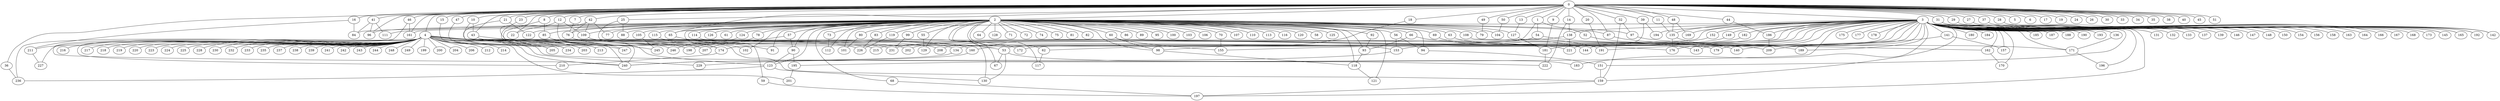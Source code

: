 
graph graphname {
    0 -- 1
0 -- 2
0 -- 3
0 -- 4
0 -- 5
0 -- 6
0 -- 7
0 -- 8
0 -- 9
0 -- 10
0 -- 11
0 -- 12
0 -- 13
0 -- 14
0 -- 15
0 -- 16
0 -- 17
0 -- 18
0 -- 19
0 -- 20
0 -- 21
0 -- 22
0 -- 23
0 -- 24
0 -- 25
0 -- 26
0 -- 27
0 -- 28
0 -- 29
0 -- 30
0 -- 31
0 -- 32
0 -- 33
0 -- 34
0 -- 35
0 -- 36
0 -- 37
0 -- 38
0 -- 39
0 -- 40
0 -- 41
0 -- 42
0 -- 43
0 -- 44
0 -- 45
0 -- 46
0 -- 47
0 -- 48
0 -- 49
0 -- 50
0 -- 51
0 -- 87
0 -- 96
0 -- 65
0 -- 161
1 -- 52
1 -- 53
1 -- 54
2 -- 128
2 -- 130
2 -- 129
2 -- 55
2 -- 56
2 -- 57
2 -- 58
2 -- 59
2 -- 60
2 -- 61
2 -- 62
2 -- 63
2 -- 64
2 -- 65
2 -- 66
2 -- 67
2 -- 68
2 -- 69
2 -- 70
2 -- 71
2 -- 72
2 -- 73
2 -- 74
2 -- 75
2 -- 76
2 -- 77
2 -- 78
2 -- 79
2 -- 80
2 -- 81
2 -- 82
2 -- 83
2 -- 84
2 -- 85
2 -- 86
2 -- 87
2 -- 88
2 -- 89
2 -- 90
2 -- 91
2 -- 92
2 -- 93
2 -- 94
2 -- 95
2 -- 96
2 -- 97
2 -- 98
2 -- 99
2 -- 100
2 -- 101
2 -- 102
2 -- 103
2 -- 104
2 -- 105
2 -- 106
2 -- 107
2 -- 108
2 -- 109
2 -- 110
2 -- 111
2 -- 112
2 -- 113
2 -- 114
2 -- 115
2 -- 116
2 -- 117
2 -- 118
2 -- 119
2 -- 120
2 -- 121
2 -- 122
2 -- 123
2 -- 124
2 -- 125
2 -- 126
2 -- 127
3 -- 131
3 -- 132
3 -- 133
3 -- 134
3 -- 135
3 -- 136
3 -- 137
3 -- 138
3 -- 139
3 -- 140
3 -- 141
3 -- 142
3 -- 143
3 -- 144
3 -- 145
3 -- 146
3 -- 147
3 -- 148
3 -- 149
3 -- 150
3 -- 151
3 -- 152
3 -- 153
3 -- 154
3 -- 155
3 -- 156
3 -- 157
3 -- 158
3 -- 159
3 -- 160
3 -- 161
3 -- 162
3 -- 163
3 -- 164
3 -- 165
3 -- 166
3 -- 167
3 -- 168
3 -- 169
3 -- 170
3 -- 171
3 -- 172
3 -- 173
3 -- 174
3 -- 175
3 -- 176
3 -- 177
3 -- 178
3 -- 179
3 -- 180
3 -- 181
3 -- 182
3 -- 183
3 -- 184
3 -- 185
3 -- 186
3 -- 187
3 -- 188
3 -- 189
3 -- 190
3 -- 191
3 -- 192
3 -- 193
3 -- 194
3 -- 195
3 -- 196
3 -- 197
4 -- 198
4 -- 199
4 -- 200
4 -- 201
4 -- 202
4 -- 203
4 -- 204
4 -- 205
4 -- 206
4 -- 207
4 -- 208
4 -- 209
4 -- 210
4 -- 211
4 -- 212
4 -- 213
4 -- 214
4 -- 215
4 -- 216
4 -- 217
4 -- 218
4 -- 219
4 -- 220
4 -- 221
4 -- 222
4 -- 223
4 -- 224
4 -- 225
4 -- 226
4 -- 227
4 -- 228
4 -- 229
4 -- 230
4 -- 231
4 -- 232
4 -- 233
4 -- 234
4 -- 235
4 -- 236
4 -- 237
4 -- 238
4 -- 239
4 -- 240
4 -- 241
4 -- 242
4 -- 243
4 -- 244
4 -- 245
4 -- 246
4 -- 247
4 -- 248
4 -- 249
7 -- 76
8 -- 85
8 -- 174
9 -- 181
10 -- 43
10 -- 240
11 -- 135
12 -- 22
12 -- 159
12 -- 109
13 -- 127
14 -- 138
14 -- 222
15 -- 205
16 -- 211
16 -- 84
18 -- 98
20 -- 191
21 -- 122
21 -- 240
23 -- 123
25 -- 88
25 -- 153
27 -- 192
28 -- 142
29 -- 165
31 -- 145
32 -- 97
32 -- 159
36 -- 236
37 -- 142
39 -- 221
39 -- 194
41 -- 84
41 -- 111
41 -- 96
42 -- 109
42 -- 77
42 -- 76
42 -- 213
43 -- 53
43 -- 203
44 -- 186
46 -- 161
46 -- 240
47 -- 234
48 -- 169
48 -- 135
49 -- 79
50 -- 104
52 -- 179
53 -- 130
53 -- 67
53 -- 183
54 -- 62
54 -- 143
55 -- 129
56 -- 94
56 -- 153
57 -- 90
57 -- 207
59 -- 197
60 -- 98
60 -- 155
62 -- 117
63 -- 176
65 -- 91
66 -- 93
66 -- 191
68 -- 197
69 -- 144
70 -- 155
73 -- 112
76 -- 102
78 -- 198
80 -- 101
83 -- 226
85 -- 247
87 -- 140
90 -- 195
90 -- 123
92 -- 93
93 -- 118
94 -- 151
97 -- 171
98 -- 118
99 -- 231
105 -- 245
108 -- 162
109 -- 172
109 -- 134
114 -- 160
115 -- 174
118 -- 121
119 -- 226
123 -- 130
123 -- 236
124 -- 246
127 -- 181
134 -- 240
135 -- 176
135 -- 189
136 -- 171
138 -- 215
138 -- 221
141 -- 157
141 -- 209
149 -- 202
151 -- 159
152 -- 231
153 -- 229
159 -- 197
160 -- 240
162 -- 170
171 -- 196
174 -- 210
181 -- 222
182 -- 208
186 -- 209
195 -- 201
211 -- 227

}
